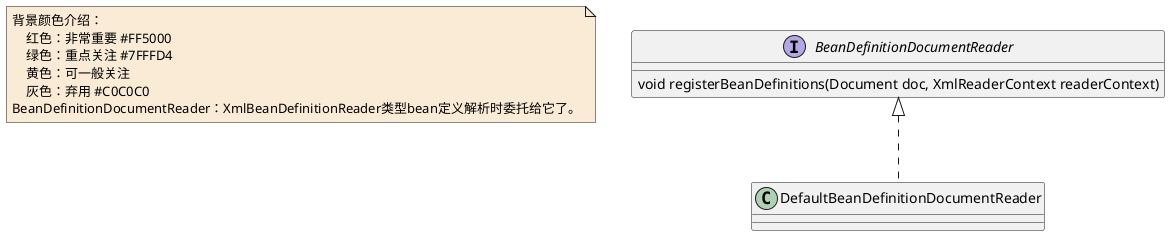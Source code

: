 @startuml

note  as N1 #FAEBD7
    背景颜色介绍：
        红色：非常重要 #FF5000
        绿色：重点关注 #7FFFD4
        黄色：可一般关注
        灰色：弃用 #C0C0C0
    BeanDefinitionDocumentReader：XmlBeanDefinitionReader类型bean定义解析时委托给它了。
end note


interface BeanDefinitionDocumentReader
BeanDefinitionDocumentReader : void registerBeanDefinitions(Document doc, XmlReaderContext readerContext)
class DefaultBeanDefinitionDocumentReader






BeanDefinitionDocumentReader <|.. DefaultBeanDefinitionDocumentReader



@enduml